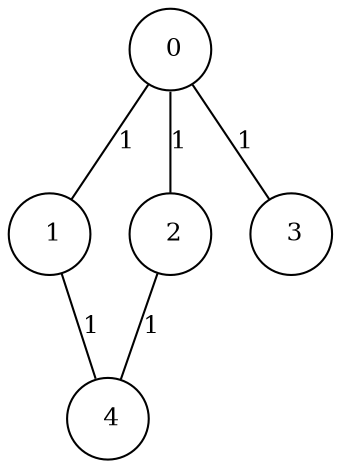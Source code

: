 graph G {
size="8.5,11;"
ratio = "expand;"
fixedsize="true;"
overlap="scale;"
node[shape=circle,width=.12,hight=.12,fontsize=12]
edge[fontsize=12]

0[label=" 0" color=black, pos="1.8401877,1.7830992!"];
1[label=" 1" color=black, pos="1.9116474,0.33522276!"];
2[label=" 2" color=black, pos="1.2777747,1.4773971!"];
3[label=" 3" color=black, pos="1.3647845,1.9522297!"];
4[label=" 4" color=black, pos="0.63571173,1.1416026!"];
0--1[label="1"]
0--2[label="1"]
0--3[label="1"]
1--4[label="1"]
2--4[label="1"]

}
